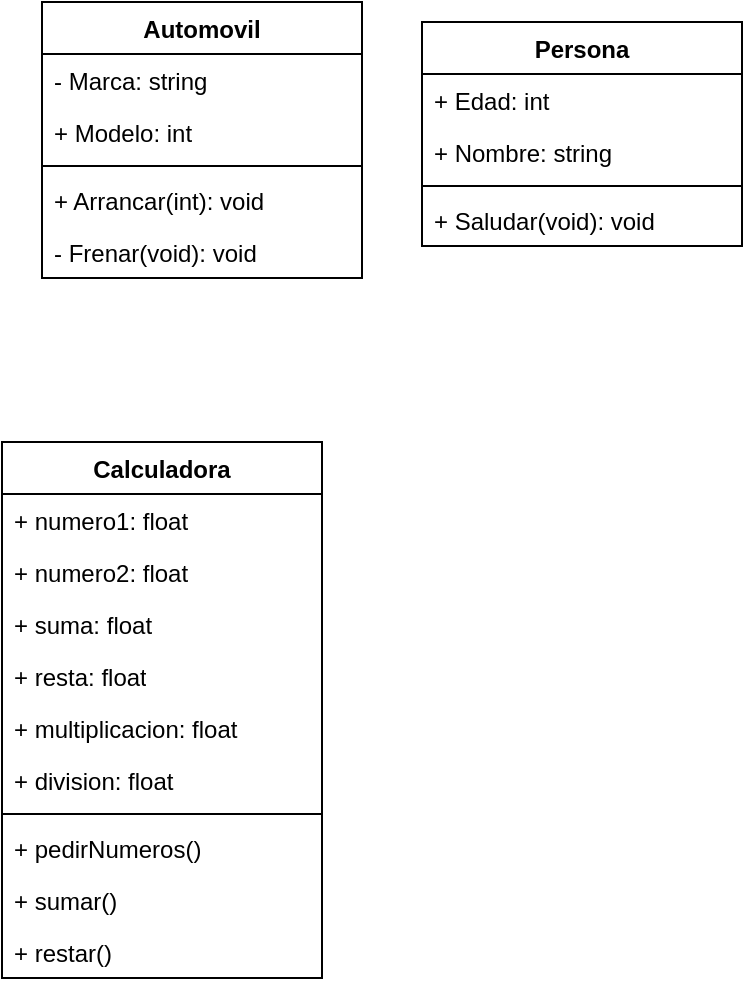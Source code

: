 <mxfile version="24.7.6">
  <diagram name="Page-1" id="iSBSZ7pc3tzbTXbSKXbk">
    <mxGraphModel dx="869" dy="469" grid="1" gridSize="10" guides="1" tooltips="1" connect="1" arrows="1" fold="1" page="1" pageScale="1" pageWidth="827" pageHeight="1169" math="0" shadow="0">
      <root>
        <mxCell id="0" />
        <mxCell id="1" parent="0" />
        <mxCell id="O-kb7H6wvJg8IiHdK5Bc-1" value="Automovil" style="swimlane;fontStyle=1;align=center;verticalAlign=top;childLayout=stackLayout;horizontal=1;startSize=26;horizontalStack=0;resizeParent=1;resizeParentMax=0;resizeLast=0;collapsible=1;marginBottom=0;whiteSpace=wrap;html=1;" vertex="1" parent="1">
          <mxGeometry x="60" y="80" width="160" height="138" as="geometry" />
        </mxCell>
        <mxCell id="O-kb7H6wvJg8IiHdK5Bc-2" value="- Marca: string" style="text;strokeColor=none;fillColor=none;align=left;verticalAlign=top;spacingLeft=4;spacingRight=4;overflow=hidden;rotatable=0;points=[[0,0.5],[1,0.5]];portConstraint=eastwest;whiteSpace=wrap;html=1;" vertex="1" parent="O-kb7H6wvJg8IiHdK5Bc-1">
          <mxGeometry y="26" width="160" height="26" as="geometry" />
        </mxCell>
        <mxCell id="O-kb7H6wvJg8IiHdK5Bc-5" value="+ Modelo: int" style="text;strokeColor=none;fillColor=none;align=left;verticalAlign=top;spacingLeft=4;spacingRight=4;overflow=hidden;rotatable=0;points=[[0,0.5],[1,0.5]];portConstraint=eastwest;whiteSpace=wrap;html=1;" vertex="1" parent="O-kb7H6wvJg8IiHdK5Bc-1">
          <mxGeometry y="52" width="160" height="26" as="geometry" />
        </mxCell>
        <mxCell id="O-kb7H6wvJg8IiHdK5Bc-3" value="" style="line;strokeWidth=1;fillColor=none;align=left;verticalAlign=middle;spacingTop=-1;spacingLeft=3;spacingRight=3;rotatable=0;labelPosition=right;points=[];portConstraint=eastwest;strokeColor=inherit;" vertex="1" parent="O-kb7H6wvJg8IiHdK5Bc-1">
          <mxGeometry y="78" width="160" height="8" as="geometry" />
        </mxCell>
        <mxCell id="O-kb7H6wvJg8IiHdK5Bc-4" value="+ Arrancar(int): void" style="text;strokeColor=none;fillColor=none;align=left;verticalAlign=top;spacingLeft=4;spacingRight=4;overflow=hidden;rotatable=0;points=[[0,0.5],[1,0.5]];portConstraint=eastwest;whiteSpace=wrap;html=1;" vertex="1" parent="O-kb7H6wvJg8IiHdK5Bc-1">
          <mxGeometry y="86" width="160" height="26" as="geometry" />
        </mxCell>
        <mxCell id="O-kb7H6wvJg8IiHdK5Bc-6" value="- Frenar(void): void" style="text;strokeColor=none;fillColor=none;align=left;verticalAlign=top;spacingLeft=4;spacingRight=4;overflow=hidden;rotatable=0;points=[[0,0.5],[1,0.5]];portConstraint=eastwest;whiteSpace=wrap;html=1;" vertex="1" parent="O-kb7H6wvJg8IiHdK5Bc-1">
          <mxGeometry y="112" width="160" height="26" as="geometry" />
        </mxCell>
        <mxCell id="O-kb7H6wvJg8IiHdK5Bc-7" value="Persona" style="swimlane;fontStyle=1;align=center;verticalAlign=top;childLayout=stackLayout;horizontal=1;startSize=26;horizontalStack=0;resizeParent=1;resizeParentMax=0;resizeLast=0;collapsible=1;marginBottom=0;whiteSpace=wrap;html=1;" vertex="1" parent="1">
          <mxGeometry x="250" y="90" width="160" height="112" as="geometry" />
        </mxCell>
        <mxCell id="O-kb7H6wvJg8IiHdK5Bc-8" value="+ Edad: int" style="text;strokeColor=none;fillColor=none;align=left;verticalAlign=top;spacingLeft=4;spacingRight=4;overflow=hidden;rotatable=0;points=[[0,0.5],[1,0.5]];portConstraint=eastwest;whiteSpace=wrap;html=1;" vertex="1" parent="O-kb7H6wvJg8IiHdK5Bc-7">
          <mxGeometry y="26" width="160" height="26" as="geometry" />
        </mxCell>
        <mxCell id="O-kb7H6wvJg8IiHdK5Bc-11" value="+ Nombre: string" style="text;strokeColor=none;fillColor=none;align=left;verticalAlign=top;spacingLeft=4;spacingRight=4;overflow=hidden;rotatable=0;points=[[0,0.5],[1,0.5]];portConstraint=eastwest;whiteSpace=wrap;html=1;" vertex="1" parent="O-kb7H6wvJg8IiHdK5Bc-7">
          <mxGeometry y="52" width="160" height="26" as="geometry" />
        </mxCell>
        <mxCell id="O-kb7H6wvJg8IiHdK5Bc-9" value="" style="line;strokeWidth=1;fillColor=none;align=left;verticalAlign=middle;spacingTop=-1;spacingLeft=3;spacingRight=3;rotatable=0;labelPosition=right;points=[];portConstraint=eastwest;strokeColor=inherit;" vertex="1" parent="O-kb7H6wvJg8IiHdK5Bc-7">
          <mxGeometry y="78" width="160" height="8" as="geometry" />
        </mxCell>
        <mxCell id="O-kb7H6wvJg8IiHdK5Bc-10" value="+ Saludar(void): void" style="text;strokeColor=none;fillColor=none;align=left;verticalAlign=top;spacingLeft=4;spacingRight=4;overflow=hidden;rotatable=0;points=[[0,0.5],[1,0.5]];portConstraint=eastwest;whiteSpace=wrap;html=1;" vertex="1" parent="O-kb7H6wvJg8IiHdK5Bc-7">
          <mxGeometry y="86" width="160" height="26" as="geometry" />
        </mxCell>
        <mxCell id="O-kb7H6wvJg8IiHdK5Bc-12" value="Calculadora" style="swimlane;fontStyle=1;align=center;verticalAlign=top;childLayout=stackLayout;horizontal=1;startSize=26;horizontalStack=0;resizeParent=1;resizeParentMax=0;resizeLast=0;collapsible=1;marginBottom=0;whiteSpace=wrap;html=1;" vertex="1" parent="1">
          <mxGeometry x="40" y="300" width="160" height="268" as="geometry" />
        </mxCell>
        <mxCell id="O-kb7H6wvJg8IiHdK5Bc-13" value="+ numero1: float" style="text;strokeColor=none;fillColor=none;align=left;verticalAlign=top;spacingLeft=4;spacingRight=4;overflow=hidden;rotatable=0;points=[[0,0.5],[1,0.5]];portConstraint=eastwest;whiteSpace=wrap;html=1;" vertex="1" parent="O-kb7H6wvJg8IiHdK5Bc-12">
          <mxGeometry y="26" width="160" height="26" as="geometry" />
        </mxCell>
        <mxCell id="O-kb7H6wvJg8IiHdK5Bc-16" value="+ numero2: float" style="text;strokeColor=none;fillColor=none;align=left;verticalAlign=top;spacingLeft=4;spacingRight=4;overflow=hidden;rotatable=0;points=[[0,0.5],[1,0.5]];portConstraint=eastwest;whiteSpace=wrap;html=1;" vertex="1" parent="O-kb7H6wvJg8IiHdK5Bc-12">
          <mxGeometry y="52" width="160" height="26" as="geometry" />
        </mxCell>
        <mxCell id="O-kb7H6wvJg8IiHdK5Bc-17" value="+ suma: float" style="text;strokeColor=none;fillColor=none;align=left;verticalAlign=top;spacingLeft=4;spacingRight=4;overflow=hidden;rotatable=0;points=[[0,0.5],[1,0.5]];portConstraint=eastwest;whiteSpace=wrap;html=1;" vertex="1" parent="O-kb7H6wvJg8IiHdK5Bc-12">
          <mxGeometry y="78" width="160" height="26" as="geometry" />
        </mxCell>
        <mxCell id="O-kb7H6wvJg8IiHdK5Bc-18" value="+ resta: float" style="text;strokeColor=none;fillColor=none;align=left;verticalAlign=top;spacingLeft=4;spacingRight=4;overflow=hidden;rotatable=0;points=[[0,0.5],[1,0.5]];portConstraint=eastwest;whiteSpace=wrap;html=1;" vertex="1" parent="O-kb7H6wvJg8IiHdK5Bc-12">
          <mxGeometry y="104" width="160" height="26" as="geometry" />
        </mxCell>
        <mxCell id="O-kb7H6wvJg8IiHdK5Bc-19" value="+ multiplicacion: float" style="text;strokeColor=none;fillColor=none;align=left;verticalAlign=top;spacingLeft=4;spacingRight=4;overflow=hidden;rotatable=0;points=[[0,0.5],[1,0.5]];portConstraint=eastwest;whiteSpace=wrap;html=1;" vertex="1" parent="O-kb7H6wvJg8IiHdK5Bc-12">
          <mxGeometry y="130" width="160" height="26" as="geometry" />
        </mxCell>
        <mxCell id="O-kb7H6wvJg8IiHdK5Bc-20" value="+ division: float" style="text;strokeColor=none;fillColor=none;align=left;verticalAlign=top;spacingLeft=4;spacingRight=4;overflow=hidden;rotatable=0;points=[[0,0.5],[1,0.5]];portConstraint=eastwest;whiteSpace=wrap;html=1;" vertex="1" parent="O-kb7H6wvJg8IiHdK5Bc-12">
          <mxGeometry y="156" width="160" height="26" as="geometry" />
        </mxCell>
        <mxCell id="O-kb7H6wvJg8IiHdK5Bc-14" value="" style="line;strokeWidth=1;fillColor=none;align=left;verticalAlign=middle;spacingTop=-1;spacingLeft=3;spacingRight=3;rotatable=0;labelPosition=right;points=[];portConstraint=eastwest;strokeColor=inherit;" vertex="1" parent="O-kb7H6wvJg8IiHdK5Bc-12">
          <mxGeometry y="182" width="160" height="8" as="geometry" />
        </mxCell>
        <mxCell id="O-kb7H6wvJg8IiHdK5Bc-15" value="+ pedirNumeros()" style="text;strokeColor=none;fillColor=none;align=left;verticalAlign=top;spacingLeft=4;spacingRight=4;overflow=hidden;rotatable=0;points=[[0,0.5],[1,0.5]];portConstraint=eastwest;whiteSpace=wrap;html=1;" vertex="1" parent="O-kb7H6wvJg8IiHdK5Bc-12">
          <mxGeometry y="190" width="160" height="26" as="geometry" />
        </mxCell>
        <mxCell id="O-kb7H6wvJg8IiHdK5Bc-21" value="+ sumar()" style="text;strokeColor=none;fillColor=none;align=left;verticalAlign=top;spacingLeft=4;spacingRight=4;overflow=hidden;rotatable=0;points=[[0,0.5],[1,0.5]];portConstraint=eastwest;whiteSpace=wrap;html=1;" vertex="1" parent="O-kb7H6wvJg8IiHdK5Bc-12">
          <mxGeometry y="216" width="160" height="26" as="geometry" />
        </mxCell>
        <mxCell id="O-kb7H6wvJg8IiHdK5Bc-22" value="+ restar()" style="text;strokeColor=none;fillColor=none;align=left;verticalAlign=top;spacingLeft=4;spacingRight=4;overflow=hidden;rotatable=0;points=[[0,0.5],[1,0.5]];portConstraint=eastwest;whiteSpace=wrap;html=1;" vertex="1" parent="O-kb7H6wvJg8IiHdK5Bc-12">
          <mxGeometry y="242" width="160" height="26" as="geometry" />
        </mxCell>
      </root>
    </mxGraphModel>
  </diagram>
</mxfile>
